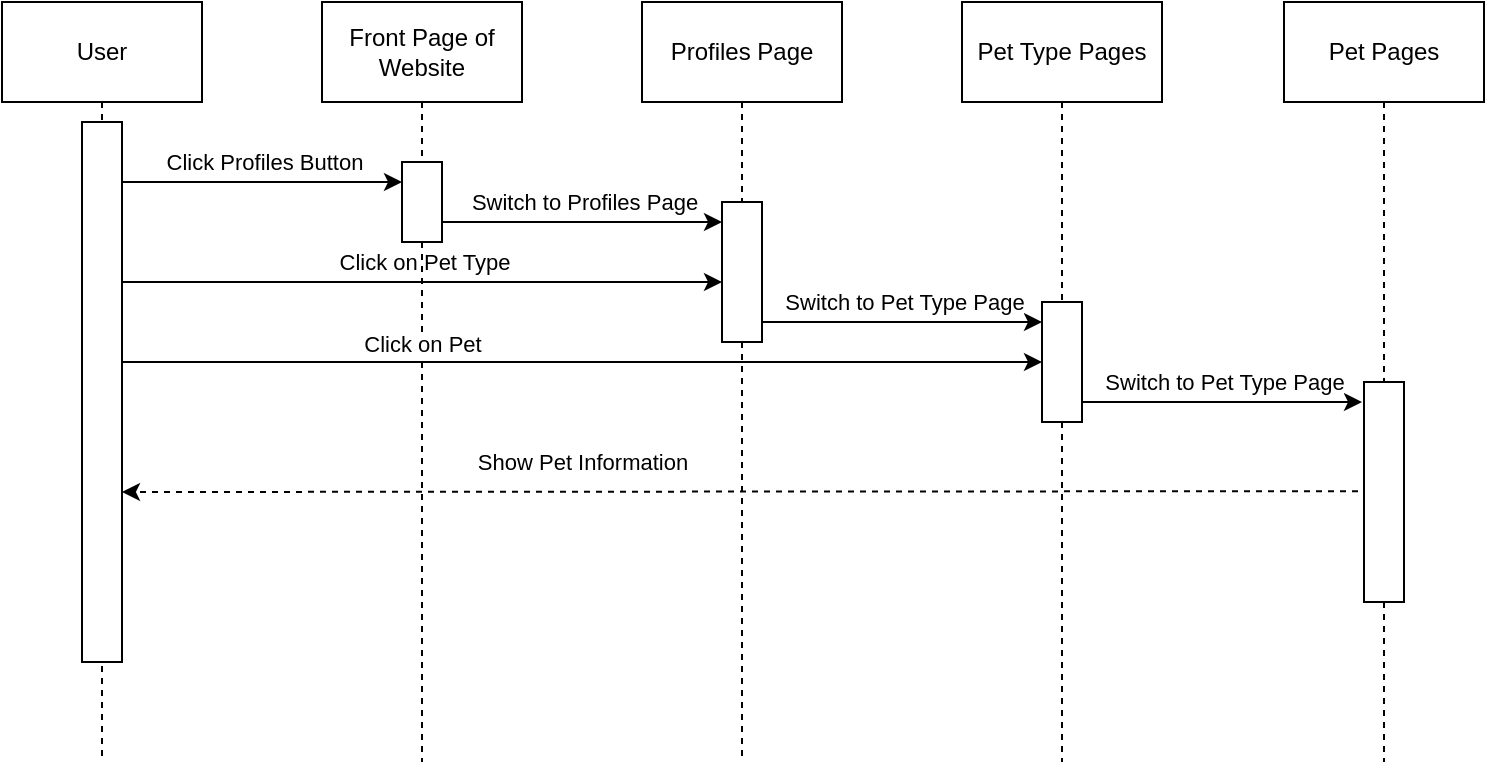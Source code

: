 <mxfile>
    <diagram id="Yf7Ss8ycTkI99_R5utLM" name="Page-1">
        <mxGraphModel dx="813" dy="603" grid="1" gridSize="10" guides="1" tooltips="1" connect="1" arrows="1" fold="1" page="1" pageScale="1" pageWidth="850" pageHeight="1100" math="0" shadow="0">
            <root>
                <mxCell id="0"/>
                <mxCell id="1" parent="0"/>
                <mxCell id="4" style="edgeStyle=none;html=1;exitX=0.5;exitY=1;exitDx=0;exitDy=0;endArrow=none;endFill=0;dashed=1;" parent="1" source="2" edge="1">
                    <mxGeometry relative="1" as="geometry">
                        <mxPoint x="120" y="440" as="targetPoint"/>
                    </mxGeometry>
                </mxCell>
                <mxCell id="2" value="User" style="whiteSpace=wrap;html=1;" parent="1" vertex="1">
                    <mxGeometry x="70" y="60" width="100" height="50" as="geometry"/>
                </mxCell>
                <mxCell id="6" value="Front Page of Website" style="whiteSpace=wrap;html=1;" parent="1" vertex="1">
                    <mxGeometry x="230" y="60" width="100" height="50" as="geometry"/>
                </mxCell>
                <mxCell id="7" style="edgeStyle=none;html=1;exitX=0.5;exitY=1;exitDx=0;exitDy=0;endArrow=none;endFill=0;dashed=1;" parent="1" source="18" edge="1">
                    <mxGeometry relative="1" as="geometry">
                        <mxPoint x="440" y="440" as="targetPoint"/>
                    </mxGeometry>
                </mxCell>
                <mxCell id="8" value="Profiles&lt;span style=&quot;background-color: transparent;&quot;&gt;&amp;nbsp;Page&lt;/span&gt;" style="whiteSpace=wrap;html=1;" parent="1" vertex="1">
                    <mxGeometry x="390" y="60" width="100" height="50" as="geometry"/>
                </mxCell>
                <mxCell id="9" style="edgeStyle=none;html=1;exitX=0.5;exitY=1;exitDx=0;exitDy=0;endArrow=none;endFill=0;dashed=1;" parent="1" source="25" edge="1">
                    <mxGeometry relative="1" as="geometry">
                        <mxPoint x="600" y="440" as="targetPoint"/>
                    </mxGeometry>
                </mxCell>
                <mxCell id="10" value="Pet Type Pages" style="whiteSpace=wrap;html=1;" parent="1" vertex="1">
                    <mxGeometry x="550" y="60" width="100" height="50" as="geometry"/>
                </mxCell>
                <mxCell id="13" value="" style="whiteSpace=wrap;html=1;" parent="1" vertex="1">
                    <mxGeometry x="110" y="120" width="20" height="270" as="geometry"/>
                </mxCell>
                <mxCell id="15" value="" style="edgeStyle=none;html=1;exitX=0.5;exitY=1;exitDx=0;exitDy=0;endArrow=none;endFill=0;dashed=1;" parent="1" source="6" target="14" edge="1">
                    <mxGeometry relative="1" as="geometry">
                        <mxPoint x="280" y="440" as="targetPoint"/>
                        <mxPoint x="280" y="110" as="sourcePoint"/>
                    </mxGeometry>
                </mxCell>
                <mxCell id="14" value="" style="whiteSpace=wrap;html=1;" parent="1" vertex="1">
                    <mxGeometry x="270" y="140" width="20" height="40" as="geometry"/>
                </mxCell>
                <mxCell id="16" value="" style="edgeStyle=none;orthogonalLoop=1;jettySize=auto;html=1;entryX=0;entryY=0.25;entryDx=0;entryDy=0;" parent="1" target="14" edge="1">
                    <mxGeometry width="80" relative="1" as="geometry">
                        <mxPoint x="130" y="150" as="sourcePoint"/>
                        <mxPoint x="210" y="150" as="targetPoint"/>
                        <Array as="points"/>
                    </mxGeometry>
                </mxCell>
                <mxCell id="17" value="Click Profil&lt;span style=&quot;background-color: light-dark(#ffffff, var(--ge-dark-color, #121212));&quot;&gt;es Button&lt;/span&gt;" style="edgeLabel;html=1;align=center;verticalAlign=middle;resizable=0;points=[];" parent="16" vertex="1" connectable="0">
                    <mxGeometry x="0.135" relative="1" as="geometry">
                        <mxPoint x="-9" y="-10" as="offset"/>
                    </mxGeometry>
                </mxCell>
                <mxCell id="20" value="" style="edgeStyle=none;html=1;exitX=0.5;exitY=1;exitDx=0;exitDy=0;endArrow=none;endFill=0;dashed=1;" parent="1" source="8" target="18" edge="1">
                    <mxGeometry relative="1" as="geometry">
                        <mxPoint x="440" y="440" as="targetPoint"/>
                        <mxPoint x="440" y="110" as="sourcePoint"/>
                    </mxGeometry>
                </mxCell>
                <mxCell id="18" value="" style="whiteSpace=wrap;html=1;" parent="1" vertex="1">
                    <mxGeometry x="430" y="160" width="20" height="70" as="geometry"/>
                </mxCell>
                <mxCell id="21" value="" style="edgeStyle=none;orthogonalLoop=1;jettySize=auto;html=1;entryX=0;entryY=0.25;entryDx=0;entryDy=0;" parent="1" edge="1">
                    <mxGeometry width="80" relative="1" as="geometry">
                        <mxPoint x="290" y="170" as="sourcePoint"/>
                        <mxPoint x="430" y="170" as="targetPoint"/>
                        <Array as="points"/>
                    </mxGeometry>
                </mxCell>
                <mxCell id="22" value="Switch to Profiles&lt;span style=&quot;background-color: light-dark(#ffffff, var(--ge-dark-color, #121212));&quot;&gt;&amp;nbsp;Page&lt;/span&gt;" style="edgeLabel;html=1;align=center;verticalAlign=middle;resizable=0;points=[];" parent="21" vertex="1" connectable="0">
                    <mxGeometry x="0.135" relative="1" as="geometry">
                        <mxPoint x="-9" y="-10" as="offset"/>
                    </mxGeometry>
                </mxCell>
                <mxCell id="23" value="" style="edgeStyle=none;orthogonalLoop=1;jettySize=auto;html=1;entryX=0.5;entryY=0.25;entryDx=0;entryDy=0;entryPerimeter=0;" parent="1" edge="1">
                    <mxGeometry width="80" relative="1" as="geometry">
                        <mxPoint x="130" y="200" as="sourcePoint"/>
                        <mxPoint x="430.0" y="200" as="targetPoint"/>
                        <Array as="points"/>
                    </mxGeometry>
                </mxCell>
                <mxCell id="24" value="Click on Pet Type" style="edgeLabel;html=1;align=center;verticalAlign=middle;resizable=0;points=[];" parent="23" vertex="1" connectable="0">
                    <mxGeometry x="0.135" relative="1" as="geometry">
                        <mxPoint x="-20" y="-10" as="offset"/>
                    </mxGeometry>
                </mxCell>
                <mxCell id="27" value="" style="edgeStyle=none;html=1;exitX=0.5;exitY=1;exitDx=0;exitDy=0;endArrow=none;endFill=0;dashed=1;" parent="1" source="10" target="25" edge="1">
                    <mxGeometry relative="1" as="geometry">
                        <mxPoint x="600" y="440" as="targetPoint"/>
                        <mxPoint x="600" y="110" as="sourcePoint"/>
                    </mxGeometry>
                </mxCell>
                <mxCell id="25" value="" style="whiteSpace=wrap;html=1;" parent="1" vertex="1">
                    <mxGeometry x="590" y="210" width="20" height="60" as="geometry"/>
                </mxCell>
                <mxCell id="29" value="" style="edgeStyle=none;html=1;exitX=0.5;exitY=1;exitDx=0;exitDy=0;endArrow=none;endFill=0;dashed=1;" parent="1" source="14" edge="1">
                    <mxGeometry relative="1" as="geometry">
                        <mxPoint x="280" y="440" as="targetPoint"/>
                        <mxPoint x="280" y="180" as="sourcePoint"/>
                    </mxGeometry>
                </mxCell>
                <mxCell id="30" value="" style="edgeStyle=none;orthogonalLoop=1;jettySize=auto;html=1;entryX=0;entryY=0.25;entryDx=0;entryDy=0;" parent="1" edge="1">
                    <mxGeometry width="80" relative="1" as="geometry">
                        <mxPoint x="450" y="220" as="sourcePoint"/>
                        <mxPoint x="590" y="220" as="targetPoint"/>
                        <Array as="points"/>
                    </mxGeometry>
                </mxCell>
                <mxCell id="31" value="Switch to Pet Type Page" style="edgeLabel;html=1;align=center;verticalAlign=middle;resizable=0;points=[];" parent="30" vertex="1" connectable="0">
                    <mxGeometry x="0.135" relative="1" as="geometry">
                        <mxPoint x="-9" y="-10" as="offset"/>
                    </mxGeometry>
                </mxCell>
                <mxCell id="40" value="" style="edgeStyle=none;orthogonalLoop=1;jettySize=auto;html=1;dashed=1;" parent="1" edge="1">
                    <mxGeometry width="80" relative="1" as="geometry">
                        <mxPoint x="760" y="304.58" as="sourcePoint"/>
                        <mxPoint x="130" y="305" as="targetPoint"/>
                        <Array as="points"/>
                    </mxGeometry>
                </mxCell>
                <mxCell id="41" value="&lt;div&gt;Show Pet Information&lt;/div&gt;" style="edgeLabel;html=1;align=center;verticalAlign=middle;resizable=0;points=[];" parent="40" vertex="1" connectable="0">
                    <mxGeometry x="0.135" relative="1" as="geometry">
                        <mxPoint x="-43" y="-15" as="offset"/>
                    </mxGeometry>
                </mxCell>
                <mxCell id="42" style="edgeStyle=none;html=1;exitX=0.5;exitY=1;exitDx=0;exitDy=0;endArrow=none;endFill=0;dashed=1;" edge="1" parent="1" source="45">
                    <mxGeometry relative="1" as="geometry">
                        <mxPoint x="761" y="440" as="targetPoint"/>
                    </mxGeometry>
                </mxCell>
                <mxCell id="43" value="Pet Pages" style="whiteSpace=wrap;html=1;" vertex="1" parent="1">
                    <mxGeometry x="711" y="60" width="100" height="50" as="geometry"/>
                </mxCell>
                <mxCell id="44" value="" style="edgeStyle=none;html=1;exitX=0.5;exitY=1;exitDx=0;exitDy=0;endArrow=none;endFill=0;dashed=1;" edge="1" parent="1" source="43" target="45">
                    <mxGeometry relative="1" as="geometry">
                        <mxPoint x="761" y="440" as="targetPoint"/>
                        <mxPoint x="761" y="110" as="sourcePoint"/>
                    </mxGeometry>
                </mxCell>
                <mxCell id="45" value="" style="whiteSpace=wrap;html=1;" vertex="1" parent="1">
                    <mxGeometry x="751" y="250" width="20" height="110" as="geometry"/>
                </mxCell>
                <mxCell id="48" value="" style="edgeStyle=none;orthogonalLoop=1;jettySize=auto;html=1;" edge="1" parent="1">
                    <mxGeometry width="80" relative="1" as="geometry">
                        <mxPoint x="130" y="240" as="sourcePoint"/>
                        <mxPoint x="590" y="240" as="targetPoint"/>
                        <Array as="points"/>
                    </mxGeometry>
                </mxCell>
                <mxCell id="49" value="Click on Pet" style="edgeLabel;html=1;align=center;verticalAlign=middle;resizable=0;points=[];" vertex="1" connectable="0" parent="48">
                    <mxGeometry x="0.135" relative="1" as="geometry">
                        <mxPoint x="-111" y="-9" as="offset"/>
                    </mxGeometry>
                </mxCell>
                <mxCell id="50" value="" style="edgeStyle=none;orthogonalLoop=1;jettySize=auto;html=1;entryX=0;entryY=0.25;entryDx=0;entryDy=0;" edge="1" parent="1">
                    <mxGeometry width="80" relative="1" as="geometry">
                        <mxPoint x="610" y="260" as="sourcePoint"/>
                        <mxPoint x="750" y="260" as="targetPoint"/>
                        <Array as="points"/>
                    </mxGeometry>
                </mxCell>
                <mxCell id="51" value="Switch to Pet Type Page" style="edgeLabel;html=1;align=center;verticalAlign=middle;resizable=0;points=[];" vertex="1" connectable="0" parent="50">
                    <mxGeometry x="0.135" relative="1" as="geometry">
                        <mxPoint x="-9" y="-10" as="offset"/>
                    </mxGeometry>
                </mxCell>
            </root>
        </mxGraphModel>
    </diagram>
</mxfile>